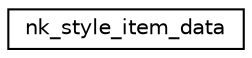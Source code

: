 digraph "Graphical Class Hierarchy"
{
 // LATEX_PDF_SIZE
  edge [fontname="Helvetica",fontsize="10",labelfontname="Helvetica",labelfontsize="10"];
  node [fontname="Helvetica",fontsize="10",shape=record];
  rankdir="LR";
  Node0 [label="nk_style_item_data",height=0.2,width=0.4,color="black", fillcolor="white", style="filled",URL="$unionnk__style__item__data.html",tooltip=" "];
}
